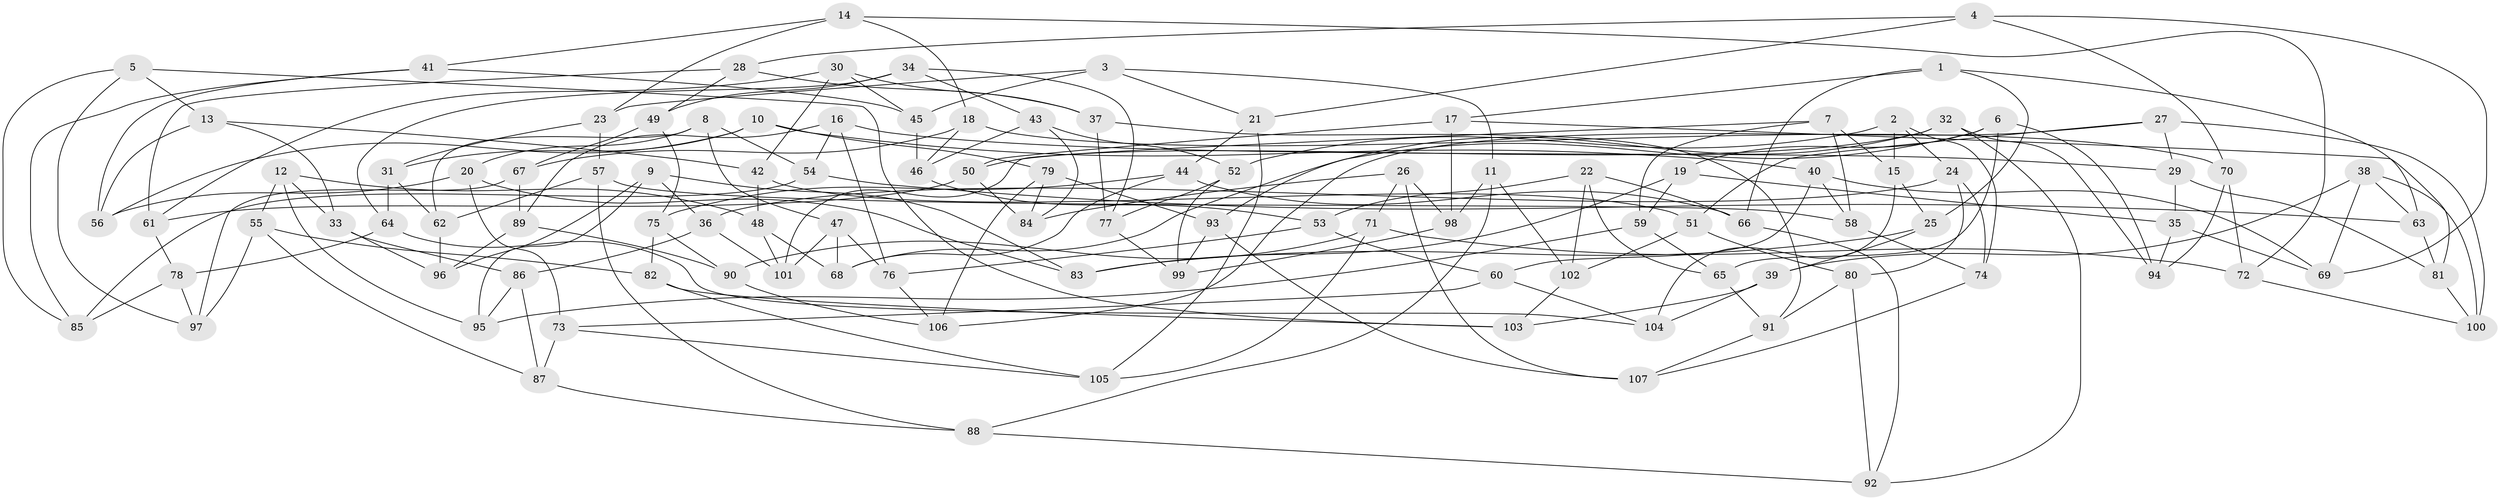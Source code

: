 // coarse degree distribution, {6: 0.5538461538461539, 5: 0.09230769230769231, 4: 0.35384615384615387}
// Generated by graph-tools (version 1.1) at 2025/42/03/06/25 10:42:23]
// undirected, 107 vertices, 214 edges
graph export_dot {
graph [start="1"]
  node [color=gray90,style=filled];
  1;
  2;
  3;
  4;
  5;
  6;
  7;
  8;
  9;
  10;
  11;
  12;
  13;
  14;
  15;
  16;
  17;
  18;
  19;
  20;
  21;
  22;
  23;
  24;
  25;
  26;
  27;
  28;
  29;
  30;
  31;
  32;
  33;
  34;
  35;
  36;
  37;
  38;
  39;
  40;
  41;
  42;
  43;
  44;
  45;
  46;
  47;
  48;
  49;
  50;
  51;
  52;
  53;
  54;
  55;
  56;
  57;
  58;
  59;
  60;
  61;
  62;
  63;
  64;
  65;
  66;
  67;
  68;
  69;
  70;
  71;
  72;
  73;
  74;
  75;
  76;
  77;
  78;
  79;
  80;
  81;
  82;
  83;
  84;
  85;
  86;
  87;
  88;
  89;
  90;
  91;
  92;
  93;
  94;
  95;
  96;
  97;
  98;
  99;
  100;
  101;
  102;
  103;
  104;
  105;
  106;
  107;
  1 -- 63;
  1 -- 25;
  1 -- 17;
  1 -- 66;
  2 -- 15;
  2 -- 74;
  2 -- 24;
  2 -- 52;
  3 -- 23;
  3 -- 11;
  3 -- 21;
  3 -- 45;
  4 -- 28;
  4 -- 69;
  4 -- 70;
  4 -- 21;
  5 -- 85;
  5 -- 103;
  5 -- 13;
  5 -- 97;
  6 -- 65;
  6 -- 68;
  6 -- 19;
  6 -- 94;
  7 -- 15;
  7 -- 59;
  7 -- 58;
  7 -- 101;
  8 -- 54;
  8 -- 20;
  8 -- 62;
  8 -- 47;
  9 -- 36;
  9 -- 83;
  9 -- 96;
  9 -- 95;
  10 -- 40;
  10 -- 56;
  10 -- 31;
  10 -- 79;
  11 -- 88;
  11 -- 102;
  11 -- 98;
  12 -- 33;
  12 -- 48;
  12 -- 95;
  12 -- 55;
  13 -- 42;
  13 -- 56;
  13 -- 33;
  14 -- 72;
  14 -- 18;
  14 -- 41;
  14 -- 23;
  15 -- 25;
  15 -- 104;
  16 -- 54;
  16 -- 89;
  16 -- 76;
  16 -- 29;
  17 -- 50;
  17 -- 81;
  17 -- 98;
  18 -- 70;
  18 -- 46;
  18 -- 67;
  19 -- 59;
  19 -- 35;
  19 -- 83;
  20 -- 83;
  20 -- 56;
  20 -- 73;
  21 -- 44;
  21 -- 105;
  22 -- 53;
  22 -- 102;
  22 -- 66;
  22 -- 65;
  23 -- 31;
  23 -- 57;
  24 -- 80;
  24 -- 36;
  24 -- 74;
  25 -- 83;
  25 -- 39;
  26 -- 71;
  26 -- 107;
  26 -- 84;
  26 -- 98;
  27 -- 29;
  27 -- 100;
  27 -- 106;
  27 -- 51;
  28 -- 37;
  28 -- 61;
  28 -- 49;
  29 -- 35;
  29 -- 81;
  30 -- 37;
  30 -- 61;
  30 -- 45;
  30 -- 42;
  31 -- 62;
  31 -- 64;
  32 -- 92;
  32 -- 94;
  32 -- 93;
  32 -- 50;
  33 -- 96;
  33 -- 86;
  34 -- 49;
  34 -- 64;
  34 -- 43;
  34 -- 77;
  35 -- 94;
  35 -- 69;
  36 -- 101;
  36 -- 86;
  37 -- 91;
  37 -- 77;
  38 -- 100;
  38 -- 69;
  38 -- 39;
  38 -- 63;
  39 -- 103;
  39 -- 104;
  40 -- 60;
  40 -- 69;
  40 -- 58;
  41 -- 56;
  41 -- 85;
  41 -- 45;
  42 -- 48;
  42 -- 51;
  43 -- 84;
  43 -- 52;
  43 -- 46;
  44 -- 68;
  44 -- 75;
  44 -- 66;
  45 -- 46;
  46 -- 53;
  47 -- 68;
  47 -- 101;
  47 -- 76;
  48 -- 101;
  48 -- 68;
  49 -- 75;
  49 -- 67;
  50 -- 84;
  50 -- 61;
  51 -- 102;
  51 -- 80;
  52 -- 77;
  52 -- 99;
  53 -- 76;
  53 -- 60;
  54 -- 63;
  54 -- 85;
  55 -- 97;
  55 -- 87;
  55 -- 82;
  57 -- 88;
  57 -- 58;
  57 -- 62;
  58 -- 74;
  59 -- 65;
  59 -- 95;
  60 -- 73;
  60 -- 104;
  61 -- 78;
  62 -- 96;
  63 -- 81;
  64 -- 78;
  64 -- 104;
  65 -- 91;
  66 -- 92;
  67 -- 97;
  67 -- 89;
  70 -- 94;
  70 -- 72;
  71 -- 72;
  71 -- 90;
  71 -- 105;
  72 -- 100;
  73 -- 105;
  73 -- 87;
  74 -- 107;
  75 -- 90;
  75 -- 82;
  76 -- 106;
  77 -- 99;
  78 -- 97;
  78 -- 85;
  79 -- 106;
  79 -- 84;
  79 -- 93;
  80 -- 92;
  80 -- 91;
  81 -- 100;
  82 -- 105;
  82 -- 103;
  86 -- 87;
  86 -- 95;
  87 -- 88;
  88 -- 92;
  89 -- 96;
  89 -- 90;
  90 -- 106;
  91 -- 107;
  93 -- 99;
  93 -- 107;
  98 -- 99;
  102 -- 103;
}

